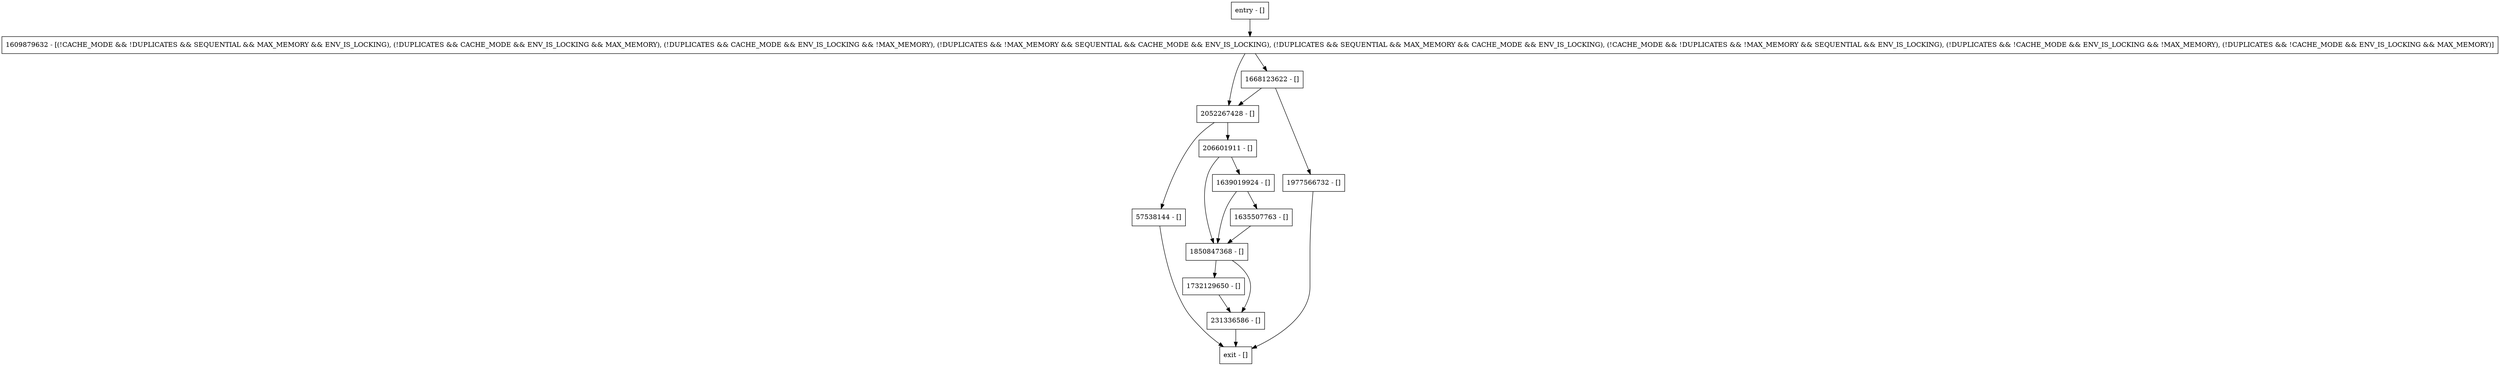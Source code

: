 digraph getLN {
node [shape=record];
1609879632 [label="1609879632 - [(!CACHE_MODE && !DUPLICATES && SEQUENTIAL && MAX_MEMORY && ENV_IS_LOCKING), (!DUPLICATES && CACHE_MODE && ENV_IS_LOCKING && MAX_MEMORY), (!DUPLICATES && CACHE_MODE && ENV_IS_LOCKING && !MAX_MEMORY), (!DUPLICATES && !MAX_MEMORY && SEQUENTIAL && CACHE_MODE && ENV_IS_LOCKING), (!DUPLICATES && SEQUENTIAL && MAX_MEMORY && CACHE_MODE && ENV_IS_LOCKING), (!CACHE_MODE && !DUPLICATES && !MAX_MEMORY && SEQUENTIAL && ENV_IS_LOCKING), (!DUPLICATES && !CACHE_MODE && ENV_IS_LOCKING && !MAX_MEMORY), (!DUPLICATES && !CACHE_MODE && ENV_IS_LOCKING && MAX_MEMORY)]"];
2052267428 [label="2052267428 - []"];
1850847368 [label="1850847368 - []"];
1977566732 [label="1977566732 - []"];
1635507763 [label="1635507763 - []"];
1732129650 [label="1732129650 - []"];
entry [label="entry - []"];
exit [label="exit - []"];
57538144 [label="57538144 - []"];
231336586 [label="231336586 - []"];
1668123622 [label="1668123622 - []"];
206601911 [label="206601911 - []"];
1639019924 [label="1639019924 - []"];
entry;
exit;
1609879632 -> 2052267428;
1609879632 -> 1668123622;
2052267428 -> 57538144;
2052267428 -> 206601911;
1850847368 -> 1732129650;
1850847368 -> 231336586;
1977566732 -> exit;
1635507763 -> 1850847368;
1732129650 -> 231336586;
entry -> 1609879632;
57538144 -> exit;
231336586 -> exit;
1668123622 -> 2052267428;
1668123622 -> 1977566732;
206601911 -> 1850847368;
206601911 -> 1639019924;
1639019924 -> 1850847368;
1639019924 -> 1635507763;
}
